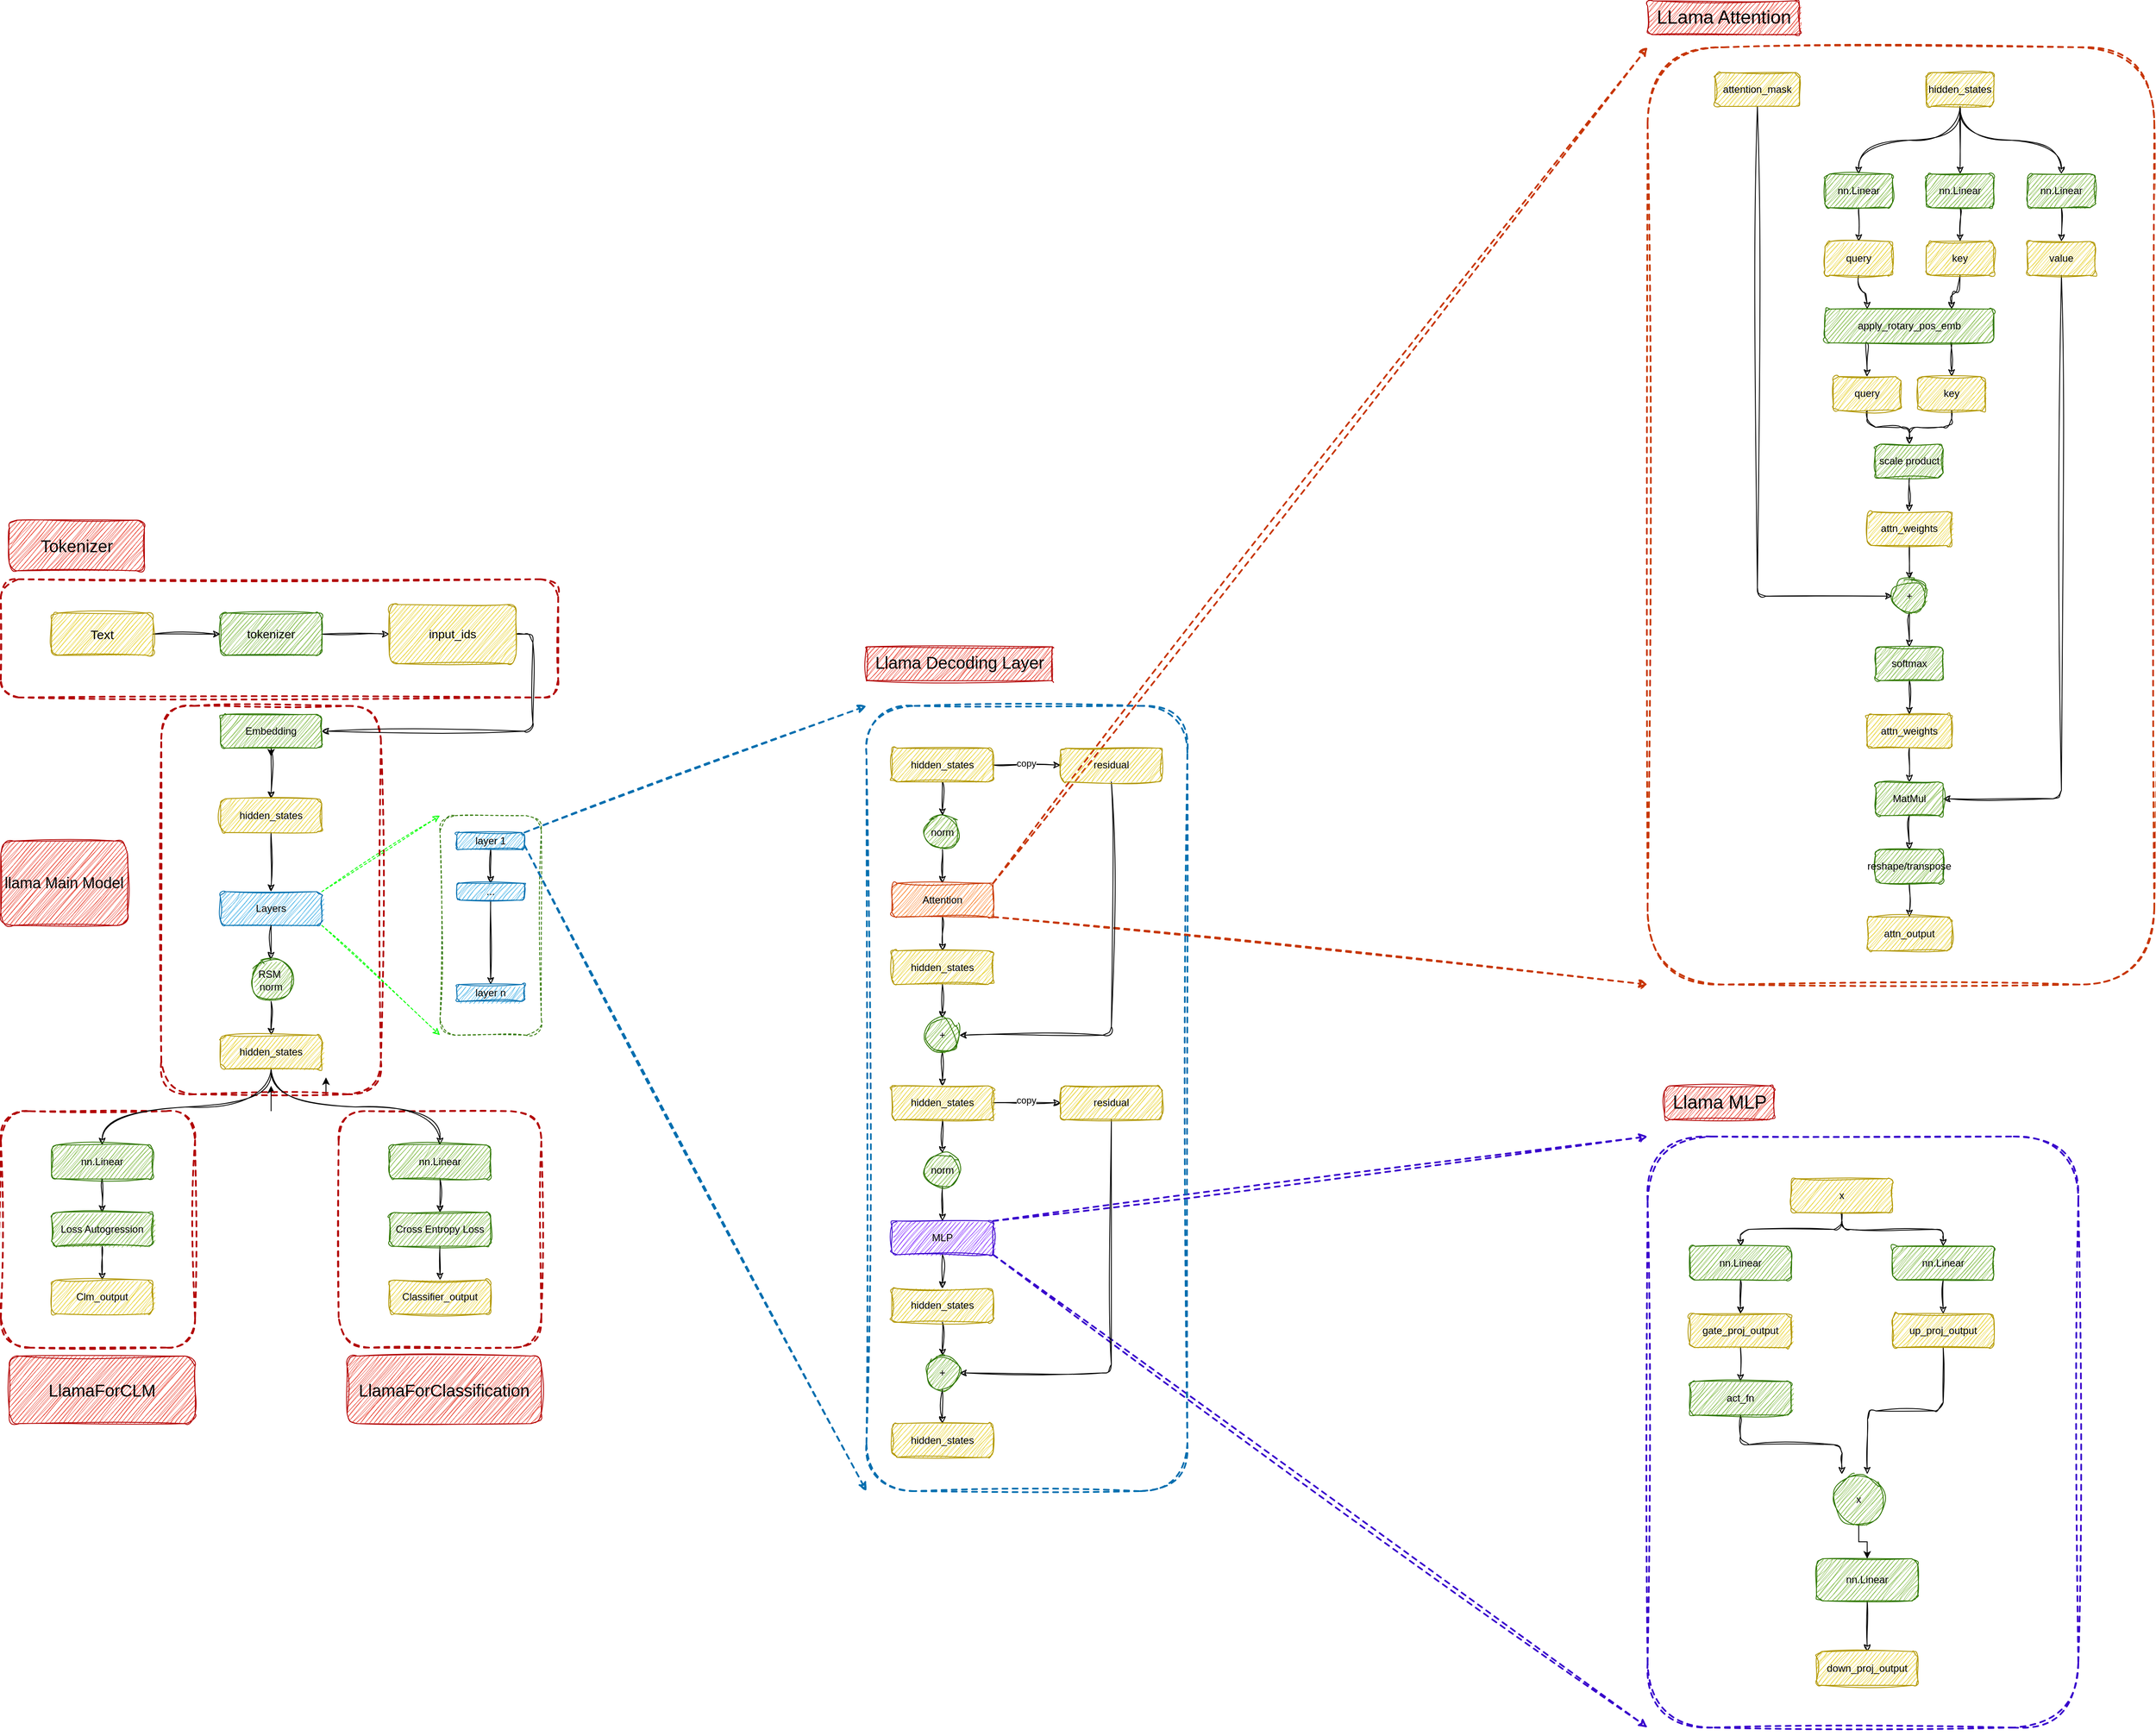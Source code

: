 <mxfile version="24.7.6">
  <diagram name="第 1 页" id="0HllcY8JEj-FbyPdQUUL">
    <mxGraphModel dx="1773" dy="1961" grid="1" gridSize="10" guides="1" tooltips="1" connect="1" arrows="1" fold="1" page="0" pageScale="1" pageWidth="1654" pageHeight="2336" background="none" math="0" shadow="0">
      <root>
        <mxCell id="0" />
        <mxCell id="1" parent="0" />
        <mxCell id="j0x3B-yfw_-0u4evOHka-82" value="" style="rounded=1;whiteSpace=wrap;html=1;fillColor=none;strokeColor=#3700CC;fontColor=#000000;strokeWidth=2;dashed=1;sketch=1;curveFitting=1;jiggle=2;" parent="1" vertex="1">
          <mxGeometry x="2050" y="780" width="510" height="700" as="geometry" />
        </mxCell>
        <mxCell id="j0x3B-yfw_-0u4evOHka-54" value="" style="rounded=1;whiteSpace=wrap;html=1;fillColor=none;strokeColor=#C73500;fontColor=#FFFFFF;strokeWidth=2;dashed=1;sketch=1;curveFitting=1;jiggle=2;" parent="1" vertex="1">
          <mxGeometry x="2050" y="-510" width="600" height="1110" as="geometry" />
        </mxCell>
        <mxCell id="fQ7oRYGEK4mnszn2L0VB-53" value="" style="rounded=1;whiteSpace=wrap;html=1;fillColor=none;fontColor=#000000;strokeColor=#2D7600;dashed=1;sketch=1;curveFitting=1;jiggle=2;" parent="1" vertex="1">
          <mxGeometry x="620" y="400" width="120" height="260" as="geometry" />
        </mxCell>
        <mxCell id="fQ7oRYGEK4mnszn2L0VB-41" value="" style="rounded=1;whiteSpace=wrap;html=1;fillColor=none;strokeWidth=2;dashed=1;glass=1;fontColor=#000000;strokeColor=#B20000;sketch=1;curveFitting=1;jiggle=2;" parent="1" vertex="1">
          <mxGeometry x="100" y="750" width="230" height="280" as="geometry" />
        </mxCell>
        <mxCell id="fQ7oRYGEK4mnszn2L0VB-42" value="" style="rounded=1;whiteSpace=wrap;html=1;fillColor=none;strokeWidth=2;dashed=1;glass=1;fontColor=#000000;strokeColor=#B20000;sketch=1;curveFitting=1;jiggle=2;" parent="1" vertex="1">
          <mxGeometry x="500" y="750" width="240" height="280" as="geometry" />
        </mxCell>
        <mxCell id="fQ7oRYGEK4mnszn2L0VB-18" value="" style="rounded=1;whiteSpace=wrap;html=1;fillColor=none;strokeWidth=2;dashed=1;glass=1;fontColor=#000000;strokeColor=#B20000;sketch=1;curveFitting=1;jiggle=2;" parent="1" vertex="1">
          <mxGeometry x="100" y="120" width="660" height="140" as="geometry" />
        </mxCell>
        <mxCell id="9S3NViKtjIDBjA28h9UV-13" style="edgeStyle=orthogonalEdgeStyle;rounded=0;orthogonalLoop=1;jettySize=auto;html=1;" edge="1" parent="1" source="fQ7oRYGEK4mnszn2L0VB-40">
          <mxGeometry relative="1" as="geometry">
            <mxPoint x="420" y="720" as="targetPoint" />
          </mxGeometry>
        </mxCell>
        <mxCell id="9S3NViKtjIDBjA28h9UV-14" style="edgeStyle=orthogonalEdgeStyle;rounded=0;orthogonalLoop=1;jettySize=auto;html=1;exitX=0.75;exitY=1;exitDx=0;exitDy=0;" edge="1" parent="1" source="fQ7oRYGEK4mnszn2L0VB-40">
          <mxGeometry relative="1" as="geometry">
            <mxPoint x="485" y="710" as="targetPoint" />
          </mxGeometry>
        </mxCell>
        <mxCell id="fQ7oRYGEK4mnszn2L0VB-40" value="" style="rounded=1;whiteSpace=wrap;html=1;fillColor=none;strokeWidth=2;dashed=1;glass=1;fontColor=#000000;strokeColor=#B20000;sketch=1;curveFitting=1;jiggle=2;" parent="1" vertex="1">
          <mxGeometry x="290" y="270" width="260" height="460" as="geometry" />
        </mxCell>
        <mxCell id="fQ7oRYGEK4mnszn2L0VB-6" style="edgeStyle=orthogonalEdgeStyle;rounded=1;orthogonalLoop=1;jettySize=auto;html=1;exitX=1;exitY=0.5;exitDx=0;exitDy=0;entryX=0;entryY=0.5;entryDx=0;entryDy=0;fontColor=#000000;sketch=1;curveFitting=1;jiggle=2;" parent="1" source="fQ7oRYGEK4mnszn2L0VB-1" target="fQ7oRYGEK4mnszn2L0VB-4" edge="1">
          <mxGeometry relative="1" as="geometry" />
        </mxCell>
        <mxCell id="fQ7oRYGEK4mnszn2L0VB-1" value="&lt;font style=&quot;font-size: 14px;&quot;&gt;tokenizer&lt;/font&gt;" style="rounded=1;whiteSpace=wrap;html=1;fillColor=#60a917;fontColor=#000000;strokeColor=#2D7600;sketch=1;curveFitting=1;jiggle=2;fontSize=14;" parent="1" vertex="1">
          <mxGeometry x="360" y="160" width="120" height="50" as="geometry" />
        </mxCell>
        <mxCell id="fQ7oRYGEK4mnszn2L0VB-5" style="edgeStyle=orthogonalEdgeStyle;rounded=1;orthogonalLoop=1;jettySize=auto;html=1;exitX=1;exitY=0.5;exitDx=0;exitDy=0;fontColor=#000000;sketch=1;curveFitting=1;jiggle=2;" parent="1" source="fQ7oRYGEK4mnszn2L0VB-3" target="fQ7oRYGEK4mnszn2L0VB-1" edge="1">
          <mxGeometry relative="1" as="geometry" />
        </mxCell>
        <mxCell id="fQ7oRYGEK4mnszn2L0VB-3" value="&lt;font style=&quot;font-size: 15px;&quot;&gt;Text&lt;/font&gt;" style="rounded=1;whiteSpace=wrap;html=1;fillColor=#e3c800;fontColor=#000000;strokeColor=#B09500;sketch=1;curveFitting=1;jiggle=2;" parent="1" vertex="1">
          <mxGeometry x="160" y="160" width="120" height="50" as="geometry" />
        </mxCell>
        <mxCell id="fQ7oRYGEK4mnszn2L0VB-9" style="edgeStyle=orthogonalEdgeStyle;rounded=1;orthogonalLoop=1;jettySize=auto;html=1;exitX=1;exitY=0.5;exitDx=0;exitDy=0;entryX=1;entryY=0.5;entryDx=0;entryDy=0;fontColor=#000000;sketch=1;curveFitting=1;jiggle=2;" parent="1" source="fQ7oRYGEK4mnszn2L0VB-4" target="fQ7oRYGEK4mnszn2L0VB-8" edge="1">
          <mxGeometry relative="1" as="geometry" />
        </mxCell>
        <mxCell id="fQ7oRYGEK4mnszn2L0VB-4" value="&lt;font style=&quot;font-size: 14px;&quot;&gt;input_ids&lt;/font&gt;" style="rounded=1;whiteSpace=wrap;html=1;fillColor=#e3c800;fontColor=#000000;strokeColor=#B09500;sketch=1;curveFitting=1;jiggle=2;" parent="1" vertex="1">
          <mxGeometry x="560" y="150" width="150" height="70" as="geometry" />
        </mxCell>
        <mxCell id="fQ7oRYGEK4mnszn2L0VB-22" style="edgeStyle=orthogonalEdgeStyle;rounded=1;orthogonalLoop=1;jettySize=auto;html=1;exitX=0.5;exitY=1;exitDx=0;exitDy=0;entryX=0.5;entryY=0;entryDx=0;entryDy=0;fontColor=#000000;sketch=1;curveFitting=1;jiggle=2;" parent="1" source="fQ7oRYGEK4mnszn2L0VB-8" target="fQ7oRYGEK4mnszn2L0VB-10" edge="1">
          <mxGeometry relative="1" as="geometry" />
        </mxCell>
        <mxCell id="9S3NViKtjIDBjA28h9UV-1" style="edgeStyle=orthogonalEdgeStyle;rounded=0;orthogonalLoop=1;jettySize=auto;html=1;exitX=0.5;exitY=1;exitDx=0;exitDy=0;" edge="1" parent="1" source="fQ7oRYGEK4mnszn2L0VB-8">
          <mxGeometry relative="1" as="geometry">
            <mxPoint x="420" y="330" as="targetPoint" />
          </mxGeometry>
        </mxCell>
        <mxCell id="fQ7oRYGEK4mnszn2L0VB-8" value="Embedding" style="rounded=1;whiteSpace=wrap;html=1;fillColor=#60a917;fontColor=#000000;strokeColor=#2D7600;sketch=1;curveFitting=1;jiggle=2;" parent="1" vertex="1">
          <mxGeometry x="360" y="280" width="120" height="40" as="geometry" />
        </mxCell>
        <mxCell id="fQ7oRYGEK4mnszn2L0VB-20" style="edgeStyle=orthogonalEdgeStyle;rounded=1;orthogonalLoop=1;jettySize=auto;html=1;exitX=0.5;exitY=1;exitDx=0;exitDy=0;entryX=0.5;entryY=0;entryDx=0;entryDy=0;fontColor=#000000;sketch=1;curveFitting=1;jiggle=2;" parent="1" source="fQ7oRYGEK4mnszn2L0VB-10" target="fQ7oRYGEK4mnszn2L0VB-12" edge="1">
          <mxGeometry relative="1" as="geometry" />
        </mxCell>
        <mxCell id="fQ7oRYGEK4mnszn2L0VB-10" value="hidden_states" style="rounded=1;whiteSpace=wrap;html=1;fillColor=#e3c800;fontColor=#000000;strokeColor=#B09500;sketch=1;curveFitting=1;jiggle=2;" parent="1" vertex="1">
          <mxGeometry x="360" y="380" width="120" height="40" as="geometry" />
        </mxCell>
        <mxCell id="fQ7oRYGEK4mnszn2L0VB-19" style="edgeStyle=orthogonalEdgeStyle;rounded=1;orthogonalLoop=1;jettySize=auto;html=1;exitX=0.5;exitY=1;exitDx=0;exitDy=0;entryX=0.5;entryY=0;entryDx=0;entryDy=0;fontColor=#000000;sketch=1;curveFitting=1;jiggle=2;" parent="1" source="9S3NViKtjIDBjA28h9UV-11" target="fQ7oRYGEK4mnszn2L0VB-14" edge="1">
          <mxGeometry relative="1" as="geometry" />
        </mxCell>
        <mxCell id="fQ7oRYGEK4mnszn2L0VB-56" style="rounded=1;orthogonalLoop=1;jettySize=auto;html=1;exitX=1;exitY=0;exitDx=0;exitDy=0;entryX=0;entryY=0;entryDx=0;entryDy=0;dashed=1;strokeColor=#00FF00;fontColor=#000000;sketch=1;curveFitting=1;jiggle=2;" parent="1" source="fQ7oRYGEK4mnszn2L0VB-12" target="fQ7oRYGEK4mnszn2L0VB-53" edge="1">
          <mxGeometry relative="1" as="geometry" />
        </mxCell>
        <mxCell id="fQ7oRYGEK4mnszn2L0VB-57" style="rounded=1;orthogonalLoop=1;jettySize=auto;html=1;exitX=1;exitY=1;exitDx=0;exitDy=0;entryX=0;entryY=1;entryDx=0;entryDy=0;dashed=1;strokeColor=#00FF00;fontColor=#000000;sketch=1;curveFitting=1;jiggle=2;" parent="1" source="fQ7oRYGEK4mnszn2L0VB-12" target="fQ7oRYGEK4mnszn2L0VB-53" edge="1">
          <mxGeometry relative="1" as="geometry" />
        </mxCell>
        <mxCell id="fQ7oRYGEK4mnszn2L0VB-12" value="Layers" style="rounded=1;whiteSpace=wrap;html=1;fillColor=#1ba1e2;fontColor=#000000;strokeColor=#006EAF;sketch=1;curveFitting=1;jiggle=2;" parent="1" vertex="1">
          <mxGeometry x="360" y="490" width="120" height="40" as="geometry" />
        </mxCell>
        <mxCell id="fQ7oRYGEK4mnszn2L0VB-29" style="edgeStyle=orthogonalEdgeStyle;rounded=1;orthogonalLoop=1;jettySize=auto;html=1;exitX=0.5;exitY=1;exitDx=0;exitDy=0;entryX=0.5;entryY=0;entryDx=0;entryDy=0;curved=1;fontColor=#000000;sketch=1;curveFitting=1;jiggle=2;" parent="1" source="fQ7oRYGEK4mnszn2L0VB-14" target="fQ7oRYGEK4mnszn2L0VB-28" edge="1">
          <mxGeometry relative="1" as="geometry" />
        </mxCell>
        <mxCell id="fQ7oRYGEK4mnszn2L0VB-39" style="edgeStyle=orthogonalEdgeStyle;rounded=1;orthogonalLoop=1;jettySize=auto;html=1;exitX=0.5;exitY=1;exitDx=0;exitDy=0;entryX=0.5;entryY=0;entryDx=0;entryDy=0;curved=1;fontColor=#000000;sketch=1;curveFitting=1;jiggle=2;" parent="1" source="fQ7oRYGEK4mnszn2L0VB-14" target="fQ7oRYGEK4mnszn2L0VB-34" edge="1">
          <mxGeometry relative="1" as="geometry" />
        </mxCell>
        <mxCell id="fQ7oRYGEK4mnszn2L0VB-14" value="hidden_states" style="rounded=1;whiteSpace=wrap;html=1;fillColor=#e3c800;fontColor=#000000;strokeColor=#B09500;sketch=1;curveFitting=1;jiggle=2;" parent="1" vertex="1">
          <mxGeometry x="360" y="660" width="120" height="40" as="geometry" />
        </mxCell>
        <mxCell id="fQ7oRYGEK4mnszn2L0VB-24" value="&lt;font style=&quot;font-size: 20px;&quot;&gt;Tokenizer&lt;/font&gt;" style="text;html=1;strokeColor=#B20000;fillColor=#e51400;align=center;verticalAlign=middle;whiteSpace=wrap;rounded=1;fontColor=#000000;sketch=1;curveFitting=1;jiggle=2;" parent="1" vertex="1">
          <mxGeometry x="110" y="50" width="160" height="60" as="geometry" />
        </mxCell>
        <mxCell id="fQ7oRYGEK4mnszn2L0VB-25" value="&lt;font style=&quot;font-size: 18px;&quot;&gt;llama Main Model&lt;/font&gt;" style="text;html=1;strokeColor=#B20000;fillColor=#e51400;align=center;verticalAlign=middle;whiteSpace=wrap;rounded=1;fontColor=#000000;sketch=1;curveFitting=1;jiggle=2;" parent="1" vertex="1">
          <mxGeometry x="100" y="430" width="150" height="100" as="geometry" />
        </mxCell>
        <mxCell id="fQ7oRYGEK4mnszn2L0VB-32" style="edgeStyle=orthogonalEdgeStyle;rounded=1;orthogonalLoop=1;jettySize=auto;html=1;exitX=0.5;exitY=1;exitDx=0;exitDy=0;entryX=0.5;entryY=0;entryDx=0;entryDy=0;fontColor=#000000;sketch=1;curveFitting=1;jiggle=2;" parent="1" source="fQ7oRYGEK4mnszn2L0VB-28" target="fQ7oRYGEK4mnszn2L0VB-30" edge="1">
          <mxGeometry relative="1" as="geometry" />
        </mxCell>
        <mxCell id="fQ7oRYGEK4mnszn2L0VB-28" value="nn.Linear" style="rounded=1;whiteSpace=wrap;html=1;fillColor=#60a917;fontColor=#000000;strokeColor=#2D7600;sketch=1;curveFitting=1;jiggle=2;" parent="1" vertex="1">
          <mxGeometry x="160" y="790" width="120" height="40" as="geometry" />
        </mxCell>
        <mxCell id="fQ7oRYGEK4mnszn2L0VB-33" style="edgeStyle=orthogonalEdgeStyle;rounded=1;orthogonalLoop=1;jettySize=auto;html=1;entryX=0.5;entryY=0;entryDx=0;entryDy=0;fontColor=#000000;sketch=1;curveFitting=1;jiggle=2;" parent="1" source="fQ7oRYGEK4mnszn2L0VB-30" target="fQ7oRYGEK4mnszn2L0VB-31" edge="1">
          <mxGeometry relative="1" as="geometry" />
        </mxCell>
        <mxCell id="fQ7oRYGEK4mnszn2L0VB-30" value="Loss Autogression" style="rounded=1;whiteSpace=wrap;html=1;fillColor=#60a917;fontColor=#000000;strokeColor=#2D7600;sketch=1;curveFitting=1;jiggle=2;" parent="1" vertex="1">
          <mxGeometry x="160" y="870" width="120" height="40" as="geometry" />
        </mxCell>
        <mxCell id="fQ7oRYGEK4mnszn2L0VB-31" value="Clm_output" style="rounded=1;whiteSpace=wrap;html=1;fillColor=#e3c800;fontColor=#000000;strokeColor=#B09500;sketch=1;curveFitting=1;jiggle=2;" parent="1" vertex="1">
          <mxGeometry x="160" y="950" width="120" height="40" as="geometry" />
        </mxCell>
        <mxCell id="fQ7oRYGEK4mnszn2L0VB-37" style="edgeStyle=orthogonalEdgeStyle;rounded=1;orthogonalLoop=1;jettySize=auto;html=1;exitX=0.5;exitY=1;exitDx=0;exitDy=0;entryX=0.5;entryY=0;entryDx=0;entryDy=0;fontColor=#000000;sketch=1;curveFitting=1;jiggle=2;" parent="1" source="fQ7oRYGEK4mnszn2L0VB-34" target="fQ7oRYGEK4mnszn2L0VB-35" edge="1">
          <mxGeometry relative="1" as="geometry" />
        </mxCell>
        <mxCell id="fQ7oRYGEK4mnszn2L0VB-34" value="nn.Linear" style="rounded=1;whiteSpace=wrap;html=1;fillColor=#60a917;fontColor=#000000;strokeColor=#2D7600;sketch=1;curveFitting=1;jiggle=2;" parent="1" vertex="1">
          <mxGeometry x="560" y="790" width="120" height="40" as="geometry" />
        </mxCell>
        <mxCell id="fQ7oRYGEK4mnszn2L0VB-38" style="edgeStyle=orthogonalEdgeStyle;rounded=1;orthogonalLoop=1;jettySize=auto;html=1;exitX=0.5;exitY=1;exitDx=0;exitDy=0;entryX=0.5;entryY=0;entryDx=0;entryDy=0;fontColor=#000000;sketch=1;curveFitting=1;jiggle=2;" parent="1" source="fQ7oRYGEK4mnszn2L0VB-35" target="fQ7oRYGEK4mnszn2L0VB-36" edge="1">
          <mxGeometry relative="1" as="geometry" />
        </mxCell>
        <mxCell id="fQ7oRYGEK4mnszn2L0VB-35" value="Cross Entropy Loss" style="rounded=1;whiteSpace=wrap;html=1;fillColor=#60a917;fontColor=#000000;strokeColor=#2D7600;sketch=1;curveFitting=1;jiggle=2;" parent="1" vertex="1">
          <mxGeometry x="560" y="870" width="120" height="40" as="geometry" />
        </mxCell>
        <mxCell id="fQ7oRYGEK4mnszn2L0VB-36" value="Classifier_output" style="rounded=1;whiteSpace=wrap;html=1;fillColor=#e3c800;fontColor=#000000;strokeColor=#B09500;sketch=1;curveFitting=1;jiggle=2;" parent="1" vertex="1">
          <mxGeometry x="560" y="950" width="120" height="40" as="geometry" />
        </mxCell>
        <mxCell id="fQ7oRYGEK4mnszn2L0VB-45" value="&lt;font style=&quot;font-size: 20px;&quot;&gt;LlamaForCLM&lt;/font&gt;" style="text;html=1;strokeColor=#B20000;fillColor=#e51400;align=center;verticalAlign=middle;whiteSpace=wrap;rounded=1;fontColor=#000000;sketch=1;curveFitting=1;jiggle=2;" parent="1" vertex="1">
          <mxGeometry x="110" y="1040" width="220" height="80" as="geometry" />
        </mxCell>
        <mxCell id="fQ7oRYGEK4mnszn2L0VB-46" value="&lt;font style=&quot;font-size: 20px;&quot;&gt;LlamaForClassification&lt;/font&gt;" style="text;html=1;strokeColor=#B20000;fillColor=#e51400;align=center;verticalAlign=middle;whiteSpace=wrap;rounded=1;fontColor=#000000;sketch=1;curveFitting=1;jiggle=2;" parent="1" vertex="1">
          <mxGeometry x="510" y="1040" width="230" height="80" as="geometry" />
        </mxCell>
        <mxCell id="fQ7oRYGEK4mnszn2L0VB-51" style="edgeStyle=orthogonalEdgeStyle;rounded=1;orthogonalLoop=1;jettySize=auto;html=1;exitX=0.5;exitY=1;exitDx=0;exitDy=0;entryX=0.5;entryY=0;entryDx=0;entryDy=0;fontColor=#000000;sketch=1;curveFitting=1;jiggle=2;" parent="1" source="fQ7oRYGEK4mnszn2L0VB-47" target="fQ7oRYGEK4mnszn2L0VB-48" edge="1">
          <mxGeometry relative="1" as="geometry" />
        </mxCell>
        <mxCell id="j0x3B-yfw_-0u4evOHka-2" style="rounded=1;orthogonalLoop=1;jettySize=auto;html=1;exitX=1;exitY=0;exitDx=0;exitDy=0;entryX=0;entryY=0;entryDx=0;entryDy=0;fillColor=#1ba1e2;strokeColor=#006EAF;dashed=1;strokeWidth=2;fontColor=#FFFFFF;sketch=1;curveFitting=1;jiggle=2;" parent="1" source="fQ7oRYGEK4mnszn2L0VB-47" target="j0x3B-yfw_-0u4evOHka-1" edge="1">
          <mxGeometry relative="1" as="geometry" />
        </mxCell>
        <mxCell id="j0x3B-yfw_-0u4evOHka-3" style="rounded=1;orthogonalLoop=1;jettySize=auto;html=1;exitX=1;exitY=0.75;exitDx=0;exitDy=0;entryX=0;entryY=1;entryDx=0;entryDy=0;dashed=1;strokeWidth=2;fillColor=#1ba1e2;strokeColor=#006EAF;fontColor=#FFFFFF;sketch=1;curveFitting=1;jiggle=2;" parent="1" source="fQ7oRYGEK4mnszn2L0VB-47" target="j0x3B-yfw_-0u4evOHka-1" edge="1">
          <mxGeometry relative="1" as="geometry" />
        </mxCell>
        <mxCell id="fQ7oRYGEK4mnszn2L0VB-47" value="layer 1" style="rounded=1;whiteSpace=wrap;html=1;fillColor=#1ba1e2;fontColor=#000000;strokeColor=#006EAF;sketch=1;curveFitting=1;jiggle=2;" parent="1" vertex="1">
          <mxGeometry x="640" y="420" width="80" height="20" as="geometry" />
        </mxCell>
        <mxCell id="fQ7oRYGEK4mnszn2L0VB-52" style="edgeStyle=orthogonalEdgeStyle;rounded=1;orthogonalLoop=1;jettySize=auto;html=1;exitX=0.5;exitY=1;exitDx=0;exitDy=0;fontColor=#000000;sketch=1;curveFitting=1;jiggle=2;" parent="1" source="fQ7oRYGEK4mnszn2L0VB-48" target="fQ7oRYGEK4mnszn2L0VB-49" edge="1">
          <mxGeometry relative="1" as="geometry" />
        </mxCell>
        <mxCell id="fQ7oRYGEK4mnszn2L0VB-48" value="..." style="rounded=1;whiteSpace=wrap;html=1;fillColor=#1ba1e2;fontColor=#000000;strokeColor=#006EAF;sketch=1;curveFitting=1;jiggle=2;" parent="1" vertex="1">
          <mxGeometry x="640" y="480" width="80" height="20" as="geometry" />
        </mxCell>
        <mxCell id="fQ7oRYGEK4mnszn2L0VB-49" value="layer n" style="rounded=1;whiteSpace=wrap;html=1;fillColor=#1ba1e2;fontColor=#000000;strokeColor=#006EAF;sketch=1;curveFitting=1;jiggle=2;" parent="1" vertex="1">
          <mxGeometry x="640" y="600" width="80" height="20" as="geometry" />
        </mxCell>
        <mxCell id="j0x3B-yfw_-0u4evOHka-56" style="rounded=1;orthogonalLoop=1;jettySize=auto;html=1;exitX=1;exitY=0;exitDx=0;exitDy=0;entryX=0;entryY=0;entryDx=0;entryDy=0;dashed=1;strokeWidth=2;fillColor=#fa6800;strokeColor=#C73500;sketch=1;curveFitting=1;jiggle=2;" parent="1" source="fQ7oRYGEK4mnszn2L0VB-61" target="j0x3B-yfw_-0u4evOHka-54" edge="1">
          <mxGeometry relative="1" as="geometry" />
        </mxCell>
        <mxCell id="j0x3B-yfw_-0u4evOHka-57" style="rounded=1;orthogonalLoop=1;jettySize=auto;html=1;exitX=1;exitY=1;exitDx=0;exitDy=0;entryX=0;entryY=1;entryDx=0;entryDy=0;fillColor=#fa6800;strokeColor=#C73500;dashed=1;strokeWidth=2;fontColor=#FFFFFF;sketch=1;curveFitting=1;jiggle=2;" parent="1" source="fQ7oRYGEK4mnszn2L0VB-61" target="j0x3B-yfw_-0u4evOHka-54" edge="1">
          <mxGeometry relative="1" as="geometry" />
        </mxCell>
        <mxCell id="j0x3B-yfw_-0u4evOHka-83" style="rounded=1;orthogonalLoop=1;jettySize=auto;html=1;exitX=1;exitY=0;exitDx=0;exitDy=0;entryX=0;entryY=0;entryDx=0;entryDy=0;fillColor=#6a00ff;strokeColor=#3700CC;dashed=1;strokeWidth=2;fontColor=#FFFFFF;sketch=1;curveFitting=1;jiggle=2;" parent="1" source="fQ7oRYGEK4mnszn2L0VB-96" target="j0x3B-yfw_-0u4evOHka-82" edge="1">
          <mxGeometry relative="1" as="geometry" />
        </mxCell>
        <mxCell id="j0x3B-yfw_-0u4evOHka-84" style="rounded=1;orthogonalLoop=1;jettySize=auto;html=1;exitX=1;exitY=1;exitDx=0;exitDy=0;entryX=0;entryY=1;entryDx=0;entryDy=0;fillColor=#6a00ff;strokeColor=#3700CC;strokeWidth=2;dashed=1;fontColor=#FFFFFF;sketch=1;curveFitting=1;jiggle=2;" parent="1" source="fQ7oRYGEK4mnszn2L0VB-96" target="j0x3B-yfw_-0u4evOHka-82" edge="1">
          <mxGeometry relative="1" as="geometry" />
        </mxCell>
        <mxCell id="j0x3B-yfw_-0u4evOHka-9" style="edgeStyle=orthogonalEdgeStyle;rounded=1;orthogonalLoop=1;jettySize=auto;html=1;exitX=0.5;exitY=1;exitDx=0;exitDy=0;entryX=0.5;entryY=0;entryDx=0;entryDy=0;curved=1;fontColor=#000000;sketch=1;curveFitting=1;jiggle=2;" parent="1" source="j0x3B-yfw_-0u4evOHka-4" target="j0x3B-yfw_-0u4evOHka-6" edge="1">
          <mxGeometry relative="1" as="geometry" />
        </mxCell>
        <mxCell id="j0x3B-yfw_-0u4evOHka-10" style="edgeStyle=orthogonalEdgeStyle;rounded=1;orthogonalLoop=1;jettySize=auto;html=1;exitX=0.5;exitY=1;exitDx=0;exitDy=0;entryX=0.5;entryY=0;entryDx=0;entryDy=0;fontColor=#000000;sketch=1;curveFitting=1;jiggle=2;" parent="1" source="j0x3B-yfw_-0u4evOHka-4" target="j0x3B-yfw_-0u4evOHka-7" edge="1">
          <mxGeometry relative="1" as="geometry" />
        </mxCell>
        <mxCell id="j0x3B-yfw_-0u4evOHka-11" style="edgeStyle=orthogonalEdgeStyle;rounded=1;orthogonalLoop=1;jettySize=auto;html=1;exitX=0.5;exitY=1;exitDx=0;exitDy=0;entryX=0.5;entryY=0;entryDx=0;entryDy=0;curved=1;fontColor=#000000;sketch=1;curveFitting=1;jiggle=2;" parent="1" source="j0x3B-yfw_-0u4evOHka-4" target="j0x3B-yfw_-0u4evOHka-8" edge="1">
          <mxGeometry relative="1" as="geometry" />
        </mxCell>
        <mxCell id="j0x3B-yfw_-0u4evOHka-4" value="hidden_states" style="rounded=1;whiteSpace=wrap;html=1;fillColor=#e3c800;fontColor=#000000;strokeColor=#B09500;sketch=1;curveFitting=1;jiggle=2;" parent="1" vertex="1">
          <mxGeometry x="2380" y="-480" width="80" height="40" as="geometry" />
        </mxCell>
        <mxCell id="j0x3B-yfw_-0u4evOHka-15" style="edgeStyle=orthogonalEdgeStyle;rounded=1;orthogonalLoop=1;jettySize=auto;html=1;exitX=0.5;exitY=1;exitDx=0;exitDy=0;entryX=0.5;entryY=0;entryDx=0;entryDy=0;fontColor=#000000;sketch=1;curveFitting=1;jiggle=2;" parent="1" source="j0x3B-yfw_-0u4evOHka-6" target="j0x3B-yfw_-0u4evOHka-12" edge="1">
          <mxGeometry relative="1" as="geometry" />
        </mxCell>
        <mxCell id="j0x3B-yfw_-0u4evOHka-6" value="nn.Linear" style="rounded=1;whiteSpace=wrap;html=1;fillColor=#60a917;fontColor=#000000;strokeColor=#2D7600;sketch=1;curveFitting=1;jiggle=2;" parent="1" vertex="1">
          <mxGeometry x="2260" y="-360" width="80" height="40" as="geometry" />
        </mxCell>
        <mxCell id="j0x3B-yfw_-0u4evOHka-16" style="edgeStyle=orthogonalEdgeStyle;rounded=1;orthogonalLoop=1;jettySize=auto;html=1;exitX=0.5;exitY=1;exitDx=0;exitDy=0;fontColor=#000000;sketch=1;curveFitting=1;jiggle=2;" parent="1" source="j0x3B-yfw_-0u4evOHka-7" target="j0x3B-yfw_-0u4evOHka-13" edge="1">
          <mxGeometry relative="1" as="geometry" />
        </mxCell>
        <mxCell id="j0x3B-yfw_-0u4evOHka-7" value="nn.Linear" style="rounded=1;whiteSpace=wrap;html=1;fillColor=#60a917;fontColor=#000000;strokeColor=#2D7600;sketch=1;curveFitting=1;jiggle=2;" parent="1" vertex="1">
          <mxGeometry x="2380" y="-360" width="80" height="40" as="geometry" />
        </mxCell>
        <mxCell id="j0x3B-yfw_-0u4evOHka-17" style="edgeStyle=orthogonalEdgeStyle;rounded=1;orthogonalLoop=1;jettySize=auto;html=1;exitX=0.5;exitY=1;exitDx=0;exitDy=0;fontColor=#000000;sketch=1;curveFitting=1;jiggle=2;" parent="1" source="j0x3B-yfw_-0u4evOHka-8" target="j0x3B-yfw_-0u4evOHka-14" edge="1">
          <mxGeometry relative="1" as="geometry" />
        </mxCell>
        <mxCell id="j0x3B-yfw_-0u4evOHka-8" value="nn.Linear" style="rounded=1;whiteSpace=wrap;html=1;fillColor=#60a917;fontColor=#000000;strokeColor=#2D7600;sketch=1;curveFitting=1;jiggle=2;" parent="1" vertex="1">
          <mxGeometry x="2500" y="-360" width="80" height="40" as="geometry" />
        </mxCell>
        <mxCell id="j0x3B-yfw_-0u4evOHka-22" style="edgeStyle=orthogonalEdgeStyle;rounded=1;orthogonalLoop=1;jettySize=auto;html=1;exitX=0.5;exitY=1;exitDx=0;exitDy=0;entryX=0.25;entryY=0;entryDx=0;entryDy=0;curved=1;fontColor=#000000;sketch=1;curveFitting=1;jiggle=2;" parent="1" source="j0x3B-yfw_-0u4evOHka-12" target="j0x3B-yfw_-0u4evOHka-18" edge="1">
          <mxGeometry relative="1" as="geometry" />
        </mxCell>
        <mxCell id="j0x3B-yfw_-0u4evOHka-12" value="query" style="rounded=1;whiteSpace=wrap;html=1;fillColor=#e3c800;fontColor=#000000;strokeColor=#B09500;sketch=1;curveFitting=1;jiggle=2;" parent="1" vertex="1">
          <mxGeometry x="2260" y="-280" width="80" height="40" as="geometry" />
        </mxCell>
        <mxCell id="j0x3B-yfw_-0u4evOHka-21" style="edgeStyle=orthogonalEdgeStyle;rounded=1;orthogonalLoop=1;jettySize=auto;html=1;exitX=0.5;exitY=1;exitDx=0;exitDy=0;entryX=0.75;entryY=0;entryDx=0;entryDy=0;curved=1;fontColor=#000000;sketch=1;curveFitting=1;jiggle=2;" parent="1" source="j0x3B-yfw_-0u4evOHka-13" target="j0x3B-yfw_-0u4evOHka-18" edge="1">
          <mxGeometry relative="1" as="geometry" />
        </mxCell>
        <mxCell id="j0x3B-yfw_-0u4evOHka-13" value="key" style="rounded=1;whiteSpace=wrap;html=1;fillColor=#e3c800;fontColor=#000000;strokeColor=#B09500;sketch=1;curveFitting=1;jiggle=2;" parent="1" vertex="1">
          <mxGeometry x="2380" y="-280" width="80" height="40" as="geometry" />
        </mxCell>
        <mxCell id="j0x3B-yfw_-0u4evOHka-48" style="edgeStyle=orthogonalEdgeStyle;rounded=1;orthogonalLoop=1;jettySize=auto;html=1;exitX=0.5;exitY=1;exitDx=0;exitDy=0;entryX=1;entryY=0.5;entryDx=0;entryDy=0;fontColor=#000000;sketch=1;curveFitting=1;jiggle=2;" parent="1" source="j0x3B-yfw_-0u4evOHka-14" target="j0x3B-yfw_-0u4evOHka-46" edge="1">
          <mxGeometry relative="1" as="geometry" />
        </mxCell>
        <mxCell id="j0x3B-yfw_-0u4evOHka-14" value="value" style="rounded=1;whiteSpace=wrap;html=1;fillColor=#e3c800;fontColor=#000000;strokeColor=#B09500;sketch=1;curveFitting=1;jiggle=2;" parent="1" vertex="1">
          <mxGeometry x="2500" y="-280" width="80" height="40" as="geometry" />
        </mxCell>
        <mxCell id="j0x3B-yfw_-0u4evOHka-23" style="edgeStyle=orthogonalEdgeStyle;rounded=1;orthogonalLoop=1;jettySize=auto;html=1;exitX=0.25;exitY=1;exitDx=0;exitDy=0;entryX=0.5;entryY=0;entryDx=0;entryDy=0;curved=1;fontColor=#000000;sketch=1;curveFitting=1;jiggle=2;" parent="1" source="j0x3B-yfw_-0u4evOHka-18" target="j0x3B-yfw_-0u4evOHka-19" edge="1">
          <mxGeometry relative="1" as="geometry" />
        </mxCell>
        <mxCell id="j0x3B-yfw_-0u4evOHka-24" style="edgeStyle=orthogonalEdgeStyle;rounded=1;orthogonalLoop=1;jettySize=auto;html=1;exitX=0.75;exitY=1;exitDx=0;exitDy=0;entryX=0.5;entryY=0;entryDx=0;entryDy=0;curved=1;fontColor=#000000;sketch=1;curveFitting=1;jiggle=2;" parent="1" source="j0x3B-yfw_-0u4evOHka-18" target="j0x3B-yfw_-0u4evOHka-20" edge="1">
          <mxGeometry relative="1" as="geometry" />
        </mxCell>
        <mxCell id="j0x3B-yfw_-0u4evOHka-18" value="apply_rotary_pos_emb" style="rounded=1;whiteSpace=wrap;html=1;fillColor=#60a917;fontColor=#000000;strokeColor=#2D7600;sketch=1;curveFitting=1;jiggle=2;" parent="1" vertex="1">
          <mxGeometry x="2260" y="-200" width="200" height="40" as="geometry" />
        </mxCell>
        <mxCell id="j0x3B-yfw_-0u4evOHka-26" style="edgeStyle=orthogonalEdgeStyle;rounded=1;orthogonalLoop=1;jettySize=auto;html=1;exitX=0.5;exitY=1;exitDx=0;exitDy=0;entryX=0.5;entryY=0;entryDx=0;entryDy=0;fontColor=#000000;sketch=1;curveFitting=1;jiggle=2;" parent="1" source="j0x3B-yfw_-0u4evOHka-19" target="j0x3B-yfw_-0u4evOHka-25" edge="1">
          <mxGeometry relative="1" as="geometry" />
        </mxCell>
        <mxCell id="j0x3B-yfw_-0u4evOHka-19" value="query" style="rounded=1;whiteSpace=wrap;html=1;fillColor=#e3c800;fontColor=#000000;strokeColor=#B09500;sketch=1;curveFitting=1;jiggle=2;" parent="1" vertex="1">
          <mxGeometry x="2270" y="-120" width="80" height="40" as="geometry" />
        </mxCell>
        <mxCell id="j0x3B-yfw_-0u4evOHka-27" style="edgeStyle=orthogonalEdgeStyle;rounded=1;orthogonalLoop=1;jettySize=auto;html=1;exitX=0.5;exitY=1;exitDx=0;exitDy=0;entryX=0.5;entryY=0;entryDx=0;entryDy=0;fontColor=#000000;sketch=1;curveFitting=1;jiggle=2;" parent="1" source="j0x3B-yfw_-0u4evOHka-20" target="j0x3B-yfw_-0u4evOHka-25" edge="1">
          <mxGeometry relative="1" as="geometry" />
        </mxCell>
        <mxCell id="j0x3B-yfw_-0u4evOHka-20" value="key" style="rounded=1;whiteSpace=wrap;html=1;fillColor=#e3c800;fontColor=#000000;strokeColor=#B09500;sketch=1;curveFitting=1;jiggle=2;" parent="1" vertex="1">
          <mxGeometry x="2370" y="-120" width="80" height="40" as="geometry" />
        </mxCell>
        <mxCell id="j0x3B-yfw_-0u4evOHka-33" style="edgeStyle=orthogonalEdgeStyle;rounded=1;orthogonalLoop=1;jettySize=auto;html=1;exitX=0.5;exitY=1;exitDx=0;exitDy=0;entryX=0.5;entryY=0;entryDx=0;entryDy=0;fontColor=#000000;sketch=1;curveFitting=1;jiggle=2;" parent="1" source="j0x3B-yfw_-0u4evOHka-25" target="j0x3B-yfw_-0u4evOHka-30" edge="1">
          <mxGeometry relative="1" as="geometry" />
        </mxCell>
        <mxCell id="j0x3B-yfw_-0u4evOHka-25" value="scale product" style="rounded=1;whiteSpace=wrap;html=1;fillColor=#60a917;fontColor=#000000;strokeColor=#2D7600;sketch=1;curveFitting=1;jiggle=2;" parent="1" vertex="1">
          <mxGeometry x="2320" y="-40" width="80" height="40" as="geometry" />
        </mxCell>
        <mxCell id="j0x3B-yfw_-0u4evOHka-49" style="edgeStyle=orthogonalEdgeStyle;rounded=1;orthogonalLoop=1;jettySize=auto;html=1;exitX=0.5;exitY=1;exitDx=0;exitDy=0;entryX=0;entryY=0.5;entryDx=0;entryDy=0;fontColor=#000000;sketch=1;curveFitting=1;jiggle=2;" parent="1" source="j0x3B-yfw_-0u4evOHka-28" target="j0x3B-yfw_-0u4evOHka-41" edge="1">
          <mxGeometry relative="1" as="geometry" />
        </mxCell>
        <mxCell id="j0x3B-yfw_-0u4evOHka-28" value="attention_mask" style="rounded=1;whiteSpace=wrap;html=1;fillColor=#e3c800;fontColor=#000000;strokeColor=#B09500;sketch=1;curveFitting=1;jiggle=2;" parent="1" vertex="1">
          <mxGeometry x="2130" y="-480" width="100" height="40" as="geometry" />
        </mxCell>
        <mxCell id="j0x3B-yfw_-0u4evOHka-42" style="edgeStyle=orthogonalEdgeStyle;rounded=1;orthogonalLoop=1;jettySize=auto;html=1;exitX=0.5;exitY=1;exitDx=0;exitDy=0;fontColor=#000000;sketch=1;curveFitting=1;jiggle=2;" parent="1" source="j0x3B-yfw_-0u4evOHka-30" target="j0x3B-yfw_-0u4evOHka-41" edge="1">
          <mxGeometry relative="1" as="geometry" />
        </mxCell>
        <mxCell id="j0x3B-yfw_-0u4evOHka-30" value="attn_weights" style="rounded=1;whiteSpace=wrap;html=1;fillColor=#e3c800;fontColor=#000000;strokeColor=#B09500;sketch=1;curveFitting=1;jiggle=2;" parent="1" vertex="1">
          <mxGeometry x="2310" y="40" width="100" height="40" as="geometry" />
        </mxCell>
        <mxCell id="j0x3B-yfw_-0u4evOHka-47" style="edgeStyle=orthogonalEdgeStyle;rounded=1;orthogonalLoop=1;jettySize=auto;html=1;exitX=0.5;exitY=1;exitDx=0;exitDy=0;entryX=0.5;entryY=0;entryDx=0;entryDy=0;fontColor=#000000;sketch=1;curveFitting=1;jiggle=2;" parent="1" source="j0x3B-yfw_-0u4evOHka-37" target="j0x3B-yfw_-0u4evOHka-46" edge="1">
          <mxGeometry relative="1" as="geometry" />
        </mxCell>
        <mxCell id="j0x3B-yfw_-0u4evOHka-37" value="attn_weights" style="rounded=1;whiteSpace=wrap;html=1;fillColor=#e3c800;fontColor=#000000;strokeColor=#B09500;sketch=1;curveFitting=1;jiggle=2;" parent="1" vertex="1">
          <mxGeometry x="2310" y="280" width="100" height="40" as="geometry" />
        </mxCell>
        <mxCell id="j0x3B-yfw_-0u4evOHka-45" style="edgeStyle=orthogonalEdgeStyle;rounded=1;orthogonalLoop=1;jettySize=auto;html=1;exitX=0.5;exitY=1;exitDx=0;exitDy=0;fontColor=#000000;sketch=1;curveFitting=1;jiggle=2;" parent="1" source="j0x3B-yfw_-0u4evOHka-38" target="j0x3B-yfw_-0u4evOHka-37" edge="1">
          <mxGeometry relative="1" as="geometry" />
        </mxCell>
        <mxCell id="j0x3B-yfw_-0u4evOHka-38" value="softmax" style="rounded=1;whiteSpace=wrap;html=1;fillColor=#60a917;fontColor=#000000;strokeColor=#2D7600;sketch=1;curveFitting=1;jiggle=2;" parent="1" vertex="1">
          <mxGeometry x="2320" y="200" width="80" height="40" as="geometry" />
        </mxCell>
        <mxCell id="j0x3B-yfw_-0u4evOHka-44" style="edgeStyle=orthogonalEdgeStyle;rounded=1;orthogonalLoop=1;jettySize=auto;html=1;exitX=0.5;exitY=1;exitDx=0;exitDy=0;fontColor=#000000;sketch=1;curveFitting=1;jiggle=2;" parent="1" source="j0x3B-yfw_-0u4evOHka-41" target="j0x3B-yfw_-0u4evOHka-38" edge="1">
          <mxGeometry relative="1" as="geometry" />
        </mxCell>
        <mxCell id="j0x3B-yfw_-0u4evOHka-41" value="+" style="ellipse;whiteSpace=wrap;html=1;aspect=fixed;fillColor=#60a917;fontColor=#000000;strokeColor=#2D7600;rounded=1;sketch=1;curveFitting=1;jiggle=2;" parent="1" vertex="1">
          <mxGeometry x="2340" y="120" width="40" height="40" as="geometry" />
        </mxCell>
        <mxCell id="j0x3B-yfw_-0u4evOHka-51" style="edgeStyle=orthogonalEdgeStyle;rounded=1;orthogonalLoop=1;jettySize=auto;html=1;exitX=0.5;exitY=1;exitDx=0;exitDy=0;fontColor=#000000;sketch=1;curveFitting=1;jiggle=2;" parent="1" source="j0x3B-yfw_-0u4evOHka-46" target="j0x3B-yfw_-0u4evOHka-50" edge="1">
          <mxGeometry relative="1" as="geometry" />
        </mxCell>
        <mxCell id="j0x3B-yfw_-0u4evOHka-46" value="MatMul" style="rounded=1;whiteSpace=wrap;html=1;fillColor=#60a917;fontColor=#000000;strokeColor=#2D7600;sketch=1;curveFitting=1;jiggle=2;" parent="1" vertex="1">
          <mxGeometry x="2320" y="360" width="80" height="40" as="geometry" />
        </mxCell>
        <mxCell id="j0x3B-yfw_-0u4evOHka-53" style="edgeStyle=orthogonalEdgeStyle;rounded=1;orthogonalLoop=1;jettySize=auto;html=1;exitX=0.5;exitY=1;exitDx=0;exitDy=0;entryX=0.5;entryY=0;entryDx=0;entryDy=0;fontColor=#000000;sketch=1;curveFitting=1;jiggle=2;" parent="1" source="j0x3B-yfw_-0u4evOHka-50" target="j0x3B-yfw_-0u4evOHka-52" edge="1">
          <mxGeometry relative="1" as="geometry" />
        </mxCell>
        <mxCell id="j0x3B-yfw_-0u4evOHka-50" value="reshape/transpose" style="rounded=1;whiteSpace=wrap;html=1;fillColor=#60a917;fontColor=#000000;strokeColor=#2D7600;sketch=1;curveFitting=1;jiggle=2;" parent="1" vertex="1">
          <mxGeometry x="2320" y="440" width="80" height="40" as="geometry" />
        </mxCell>
        <mxCell id="j0x3B-yfw_-0u4evOHka-52" value="attn_output" style="rounded=1;whiteSpace=wrap;html=1;fillColor=#e3c800;fontColor=#000000;strokeColor=#B09500;sketch=1;curveFitting=1;jiggle=2;" parent="1" vertex="1">
          <mxGeometry x="2310" y="520" width="100" height="40" as="geometry" />
        </mxCell>
        <mxCell id="j0x3B-yfw_-0u4evOHka-58" value="&lt;font style=&quot;font-size: 22px;&quot;&gt;&lt;font style=&quot;font-size: 22px;&quot;&gt;LLama&lt;/font&gt; Attention&lt;/font&gt;" style="text;html=1;align=center;verticalAlign=middle;resizable=0;points=[];autosize=1;strokeColor=#B20000;fillColor=#e51400;fontColor=#000000;rounded=1;sketch=1;curveFitting=1;jiggle=2;fontSize=22;" parent="1" vertex="1">
          <mxGeometry x="2050" y="-565" width="180" height="40" as="geometry" />
        </mxCell>
        <mxCell id="j0x3B-yfw_-0u4evOHka-66" style="edgeStyle=orthogonalEdgeStyle;rounded=1;orthogonalLoop=1;jettySize=auto;html=1;exitX=0.5;exitY=1;exitDx=0;exitDy=0;entryX=0.5;entryY=0;entryDx=0;entryDy=0;fontColor=#000000;sketch=1;curveFitting=1;jiggle=2;" parent="1" source="j0x3B-yfw_-0u4evOHka-63" target="j0x3B-yfw_-0u4evOHka-65" edge="1">
          <mxGeometry relative="1" as="geometry" />
        </mxCell>
        <mxCell id="j0x3B-yfw_-0u4evOHka-72" style="edgeStyle=orthogonalEdgeStyle;rounded=1;orthogonalLoop=1;jettySize=auto;html=1;exitX=0.5;exitY=1;exitDx=0;exitDy=0;entryX=0.5;entryY=0;entryDx=0;entryDy=0;fontColor=#000000;sketch=1;curveFitting=1;jiggle=2;" parent="1" source="j0x3B-yfw_-0u4evOHka-63" target="j0x3B-yfw_-0u4evOHka-71" edge="1">
          <mxGeometry relative="1" as="geometry" />
        </mxCell>
        <mxCell id="j0x3B-yfw_-0u4evOHka-63" value="x" style="rounded=1;whiteSpace=wrap;html=1;fillColor=#e3c800;fontColor=#000000;strokeColor=#B09500;sketch=1;curveFitting=1;jiggle=2;" parent="1" vertex="1">
          <mxGeometry x="2220" y="830" width="120" height="40" as="geometry" />
        </mxCell>
        <mxCell id="j0x3B-yfw_-0u4evOHka-69" style="edgeStyle=orthogonalEdgeStyle;rounded=1;orthogonalLoop=1;jettySize=auto;html=1;exitX=0.5;exitY=1;exitDx=0;exitDy=0;entryX=0.5;entryY=0;entryDx=0;entryDy=0;fontColor=#000000;sketch=1;curveFitting=1;jiggle=2;" parent="1" source="j0x3B-yfw_-0u4evOHka-65" target="j0x3B-yfw_-0u4evOHka-67" edge="1">
          <mxGeometry relative="1" as="geometry" />
        </mxCell>
        <mxCell id="j0x3B-yfw_-0u4evOHka-65" value="nn.Linear" style="rounded=1;whiteSpace=wrap;html=1;fillColor=#60a917;fontColor=#000000;strokeColor=#2D7600;sketch=1;curveFitting=1;jiggle=2;" parent="1" vertex="1">
          <mxGeometry x="2100" y="910" width="120" height="40" as="geometry" />
        </mxCell>
        <mxCell id="j0x3B-yfw_-0u4evOHka-70" style="edgeStyle=orthogonalEdgeStyle;rounded=1;orthogonalLoop=1;jettySize=auto;html=1;exitX=0.5;exitY=1;exitDx=0;exitDy=0;entryX=0.5;entryY=0;entryDx=0;entryDy=0;fontColor=#000000;sketch=1;curveFitting=1;jiggle=2;" parent="1" source="j0x3B-yfw_-0u4evOHka-67" target="j0x3B-yfw_-0u4evOHka-68" edge="1">
          <mxGeometry relative="1" as="geometry" />
        </mxCell>
        <mxCell id="j0x3B-yfw_-0u4evOHka-67" value="gate_proj_output" style="rounded=1;whiteSpace=wrap;html=1;fillColor=#e3c800;fontColor=#000000;strokeColor=#B09500;sketch=1;curveFitting=1;jiggle=2;" parent="1" vertex="1">
          <mxGeometry x="2100" y="990" width="120" height="40" as="geometry" />
        </mxCell>
        <mxCell id="j0x3B-yfw_-0u4evOHka-76" style="edgeStyle=orthogonalEdgeStyle;rounded=1;orthogonalLoop=1;jettySize=auto;html=1;exitX=0.5;exitY=1;exitDx=0;exitDy=0;entryX=0.5;entryY=0;entryDx=0;entryDy=0;fontColor=#000000;sketch=1;curveFitting=1;jiggle=2;" parent="1" source="j0x3B-yfw_-0u4evOHka-68" edge="1">
          <mxGeometry relative="1" as="geometry">
            <mxPoint x="2280" y="1180" as="targetPoint" />
          </mxGeometry>
        </mxCell>
        <mxCell id="j0x3B-yfw_-0u4evOHka-68" value="act_fn" style="rounded=1;whiteSpace=wrap;html=1;fillColor=#60a917;fontColor=#000000;strokeColor=#2D7600;sketch=1;curveFitting=1;jiggle=2;" parent="1" vertex="1">
          <mxGeometry x="2100" y="1070" width="120" height="40" as="geometry" />
        </mxCell>
        <mxCell id="j0x3B-yfw_-0u4evOHka-74" style="edgeStyle=orthogonalEdgeStyle;rounded=1;orthogonalLoop=1;jettySize=auto;html=1;exitX=0.5;exitY=1;exitDx=0;exitDy=0;entryX=0.5;entryY=0;entryDx=0;entryDy=0;fontColor=#000000;sketch=1;curveFitting=1;jiggle=2;" parent="1" source="j0x3B-yfw_-0u4evOHka-71" target="j0x3B-yfw_-0u4evOHka-73" edge="1">
          <mxGeometry relative="1" as="geometry" />
        </mxCell>
        <mxCell id="j0x3B-yfw_-0u4evOHka-71" value="nn.Linear" style="rounded=1;whiteSpace=wrap;html=1;fillColor=#60a917;fontColor=#000000;strokeColor=#2D7600;sketch=1;curveFitting=1;jiggle=2;" parent="1" vertex="1">
          <mxGeometry x="2340" y="910" width="120" height="40" as="geometry" />
        </mxCell>
        <mxCell id="j0x3B-yfw_-0u4evOHka-77" style="edgeStyle=orthogonalEdgeStyle;rounded=1;orthogonalLoop=1;jettySize=auto;html=1;exitX=0.5;exitY=1;exitDx=0;exitDy=0;entryX=0.75;entryY=0;entryDx=0;entryDy=0;fontColor=#000000;sketch=1;curveFitting=1;jiggle=2;" parent="1" source="j0x3B-yfw_-0u4evOHka-73" edge="1">
          <mxGeometry relative="1" as="geometry">
            <mxPoint x="2310" y="1180" as="targetPoint" />
          </mxGeometry>
        </mxCell>
        <mxCell id="j0x3B-yfw_-0u4evOHka-73" value="up_proj_output" style="rounded=1;whiteSpace=wrap;html=1;fillColor=#e3c800;fontColor=#000000;strokeColor=#B09500;sketch=1;curveFitting=1;jiggle=2;" parent="1" vertex="1">
          <mxGeometry x="2340" y="990" width="120" height="40" as="geometry" />
        </mxCell>
        <mxCell id="j0x3B-yfw_-0u4evOHka-81" style="edgeStyle=orthogonalEdgeStyle;rounded=1;orthogonalLoop=1;jettySize=auto;html=1;exitX=0.5;exitY=1;exitDx=0;exitDy=0;fontColor=#000000;sketch=1;curveFitting=1;jiggle=2;" parent="1" source="j0x3B-yfw_-0u4evOHka-78" target="j0x3B-yfw_-0u4evOHka-80" edge="1">
          <mxGeometry relative="1" as="geometry" />
        </mxCell>
        <mxCell id="j0x3B-yfw_-0u4evOHka-78" value="nn.Linear" style="rounded=1;whiteSpace=wrap;html=1;fillColor=#60a917;fontColor=#000000;strokeColor=#2D7600;sketch=1;curveFitting=1;jiggle=2;" parent="1" vertex="1">
          <mxGeometry x="2250" y="1280" width="120" height="50" as="geometry" />
        </mxCell>
        <mxCell id="j0x3B-yfw_-0u4evOHka-80" value="down_proj_output" style="rounded=1;whiteSpace=wrap;html=1;fillColor=#e3c800;fontColor=#000000;strokeColor=#B09500;sketch=1;curveFitting=1;jiggle=2;" parent="1" vertex="1">
          <mxGeometry x="2250" y="1390" width="120" height="40" as="geometry" />
        </mxCell>
        <mxCell id="j0x3B-yfw_-0u4evOHka-85" value="&lt;font style=&quot;font-size: 22px;&quot;&gt;Llama MLP&lt;/font&gt;" style="text;html=1;align=center;verticalAlign=middle;resizable=0;points=[];autosize=1;strokeColor=#B20000;fillColor=#e51400;fontColor=#000000;rounded=1;sketch=1;curveFitting=1;jiggle=2;" parent="1" vertex="1">
          <mxGeometry x="2070" y="720" width="130" height="40" as="geometry" />
        </mxCell>
        <mxCell id="j0x3B-yfw_-0u4evOHka-1" value="" style="rounded=1;whiteSpace=wrap;html=1;fillColor=none;strokeColor=#006EAF;fontColor=#000000;dashed=1;strokeWidth=2;sketch=1;curveFitting=1;jiggle=2;" parent="1" vertex="1">
          <mxGeometry x="1125" y="270" width="380" height="930" as="geometry" />
        </mxCell>
        <mxCell id="fQ7oRYGEK4mnszn2L0VB-90" style="edgeStyle=orthogonalEdgeStyle;rounded=1;orthogonalLoop=1;jettySize=auto;html=1;exitX=0.5;exitY=1;exitDx=0;exitDy=0;entryX=0.5;entryY=0;entryDx=0;entryDy=0;fontColor=#000000;sketch=1;curveFitting=1;jiggle=2;" parent="1" source="fQ7oRYGEK4mnszn2L0VB-60" target="fQ7oRYGEK4mnszn2L0VB-61" edge="1">
          <mxGeometry relative="1" as="geometry" />
        </mxCell>
        <mxCell id="fQ7oRYGEK4mnszn2L0VB-60" value="norm" style="ellipse;whiteSpace=wrap;html=1;aspect=fixed;fillColor=#60a917;fontColor=#000000;strokeColor=#2D7600;rounded=1;sketch=1;curveFitting=1;jiggle=2;" parent="1" vertex="1">
          <mxGeometry x="1195" y="400" width="40" height="40" as="geometry" />
        </mxCell>
        <mxCell id="fQ7oRYGEK4mnszn2L0VB-85" style="edgeStyle=orthogonalEdgeStyle;rounded=1;orthogonalLoop=1;jettySize=auto;html=1;exitX=0.5;exitY=1;exitDx=0;exitDy=0;entryX=0.5;entryY=0;entryDx=0;entryDy=0;fontColor=#000000;sketch=1;curveFitting=1;jiggle=2;" parent="1" source="fQ7oRYGEK4mnszn2L0VB-61" target="fQ7oRYGEK4mnszn2L0VB-63" edge="1">
          <mxGeometry relative="1" as="geometry" />
        </mxCell>
        <mxCell id="fQ7oRYGEK4mnszn2L0VB-61" value="Attention" style="rounded=1;whiteSpace=wrap;html=1;fillColor=#fa6800;strokeColor=#C73500;fontColor=#000000;sketch=1;curveFitting=1;jiggle=2;" parent="1" vertex="1">
          <mxGeometry x="1155" y="480" width="120" height="40" as="geometry" />
        </mxCell>
        <mxCell id="fQ7oRYGEK4mnszn2L0VB-64" style="edgeStyle=orthogonalEdgeStyle;rounded=1;orthogonalLoop=1;jettySize=auto;html=1;exitX=0.5;exitY=1;exitDx=0;exitDy=0;entryX=0.5;entryY=0;entryDx=0;entryDy=0;fontColor=#000000;sketch=1;curveFitting=1;jiggle=2;" parent="1" source="fQ7oRYGEK4mnszn2L0VB-62" target="fQ7oRYGEK4mnszn2L0VB-60" edge="1">
          <mxGeometry relative="1" as="geometry" />
        </mxCell>
        <mxCell id="fQ7oRYGEK4mnszn2L0VB-88" style="edgeStyle=orthogonalEdgeStyle;rounded=1;orthogonalLoop=1;jettySize=auto;html=1;exitX=1;exitY=0.5;exitDx=0;exitDy=0;entryX=0;entryY=0.5;entryDx=0;entryDy=0;fontColor=#000000;sketch=1;curveFitting=1;jiggle=2;" parent="1" source="fQ7oRYGEK4mnszn2L0VB-62" target="fQ7oRYGEK4mnszn2L0VB-75" edge="1">
          <mxGeometry relative="1" as="geometry" />
        </mxCell>
        <mxCell id="fQ7oRYGEK4mnszn2L0VB-106" value="copy" style="edgeLabel;html=1;align=center;verticalAlign=middle;resizable=0;points=[];rounded=1;fontColor=#000000;sketch=1;curveFitting=1;jiggle=2;" parent="fQ7oRYGEK4mnszn2L0VB-88" vertex="1" connectable="0">
          <mxGeometry x="-0.021" y="2" relative="1" as="geometry">
            <mxPoint as="offset" />
          </mxGeometry>
        </mxCell>
        <mxCell id="fQ7oRYGEK4mnszn2L0VB-62" value="hidden_states" style="rounded=1;whiteSpace=wrap;html=1;fillColor=#e3c800;fontColor=#000000;strokeColor=#B09500;sketch=1;curveFitting=1;jiggle=2;" parent="1" vertex="1">
          <mxGeometry x="1155" y="320" width="120" height="40" as="geometry" />
        </mxCell>
        <mxCell id="fQ7oRYGEK4mnszn2L0VB-79" style="edgeStyle=orthogonalEdgeStyle;rounded=1;orthogonalLoop=1;jettySize=auto;html=1;exitX=0.5;exitY=1;exitDx=0;exitDy=0;entryX=0.5;entryY=0;entryDx=0;entryDy=0;fontColor=#000000;sketch=1;curveFitting=1;jiggle=2;" parent="1" source="fQ7oRYGEK4mnszn2L0VB-63" target="fQ7oRYGEK4mnszn2L0VB-78" edge="1">
          <mxGeometry relative="1" as="geometry" />
        </mxCell>
        <mxCell id="fQ7oRYGEK4mnszn2L0VB-63" value="hidden_states" style="rounded=1;whiteSpace=wrap;html=1;fillColor=#e3c800;fontColor=#000000;strokeColor=#B09500;sketch=1;curveFitting=1;jiggle=2;" parent="1" vertex="1">
          <mxGeometry x="1155" y="560" width="120" height="40" as="geometry" />
        </mxCell>
        <mxCell id="fQ7oRYGEK4mnszn2L0VB-89" style="edgeStyle=orthogonalEdgeStyle;rounded=1;orthogonalLoop=1;jettySize=auto;html=1;exitX=0.5;exitY=1;exitDx=0;exitDy=0;entryX=1;entryY=0.5;entryDx=0;entryDy=0;fontColor=#000000;sketch=1;curveFitting=1;jiggle=2;" parent="1" source="fQ7oRYGEK4mnszn2L0VB-75" target="fQ7oRYGEK4mnszn2L0VB-78" edge="1">
          <mxGeometry relative="1" as="geometry" />
        </mxCell>
        <mxCell id="fQ7oRYGEK4mnszn2L0VB-75" value="residual" style="rounded=1;whiteSpace=wrap;html=1;fillColor=#e3c800;fontColor=#000000;strokeColor=#B09500;sketch=1;curveFitting=1;jiggle=2;" parent="1" vertex="1">
          <mxGeometry x="1355" y="320" width="120" height="40" as="geometry" />
        </mxCell>
        <mxCell id="fQ7oRYGEK4mnszn2L0VB-92" style="edgeStyle=orthogonalEdgeStyle;rounded=1;orthogonalLoop=1;jettySize=auto;html=1;exitX=1;exitY=0.5;exitDx=0;exitDy=0;entryX=0;entryY=0.5;entryDx=0;entryDy=0;fontColor=#000000;sketch=1;curveFitting=1;jiggle=2;" parent="1" source="fQ7oRYGEK4mnszn2L0VB-77" target="fQ7oRYGEK4mnszn2L0VB-91" edge="1">
          <mxGeometry relative="1" as="geometry" />
        </mxCell>
        <mxCell id="fQ7oRYGEK4mnszn2L0VB-105" value="copy" style="edgeLabel;html=1;align=center;verticalAlign=middle;resizable=0;points=[];rounded=1;fontColor=#000000;sketch=1;curveFitting=1;jiggle=2;" parent="fQ7oRYGEK4mnszn2L0VB-92" vertex="1" connectable="0">
          <mxGeometry x="-0.021" y="3" relative="1" as="geometry">
            <mxPoint as="offset" />
          </mxGeometry>
        </mxCell>
        <mxCell id="fQ7oRYGEK4mnszn2L0VB-97" style="edgeStyle=orthogonalEdgeStyle;rounded=1;orthogonalLoop=1;jettySize=auto;html=1;exitX=0.5;exitY=1;exitDx=0;exitDy=0;entryX=0.5;entryY=0;entryDx=0;entryDy=0;fontColor=#000000;sketch=1;curveFitting=1;jiggle=2;" parent="1" source="fQ7oRYGEK4mnszn2L0VB-77" target="fQ7oRYGEK4mnszn2L0VB-95" edge="1">
          <mxGeometry relative="1" as="geometry" />
        </mxCell>
        <mxCell id="fQ7oRYGEK4mnszn2L0VB-77" value="hidden_states" style="rounded=1;whiteSpace=wrap;html=1;fillColor=#e3c800;fontColor=#000000;strokeColor=#B09500;sketch=1;curveFitting=1;jiggle=2;" parent="1" vertex="1">
          <mxGeometry x="1155" y="720" width="120" height="40" as="geometry" />
        </mxCell>
        <mxCell id="fQ7oRYGEK4mnszn2L0VB-81" style="edgeStyle=orthogonalEdgeStyle;rounded=1;orthogonalLoop=1;jettySize=auto;html=1;exitX=0.5;exitY=1;exitDx=0;exitDy=0;entryX=0.5;entryY=0;entryDx=0;entryDy=0;fontColor=#000000;sketch=1;curveFitting=1;jiggle=2;" parent="1" source="fQ7oRYGEK4mnszn2L0VB-78" target="fQ7oRYGEK4mnszn2L0VB-77" edge="1">
          <mxGeometry relative="1" as="geometry" />
        </mxCell>
        <mxCell id="fQ7oRYGEK4mnszn2L0VB-78" value="+" style="ellipse;whiteSpace=wrap;html=1;aspect=fixed;fillColor=#60a917;fontColor=#000000;strokeColor=#2D7600;rounded=1;sketch=1;curveFitting=1;jiggle=2;" parent="1" vertex="1">
          <mxGeometry x="1195" y="640" width="40" height="40" as="geometry" />
        </mxCell>
        <mxCell id="fQ7oRYGEK4mnszn2L0VB-102" style="edgeStyle=orthogonalEdgeStyle;rounded=1;orthogonalLoop=1;jettySize=auto;html=1;exitX=0.5;exitY=1;exitDx=0;exitDy=0;entryX=1;entryY=0.5;entryDx=0;entryDy=0;fontColor=#000000;sketch=1;curveFitting=1;jiggle=2;" parent="1" source="fQ7oRYGEK4mnszn2L0VB-91" target="fQ7oRYGEK4mnszn2L0VB-100" edge="1">
          <mxGeometry relative="1" as="geometry" />
        </mxCell>
        <mxCell id="fQ7oRYGEK4mnszn2L0VB-91" value="residual" style="rounded=1;whiteSpace=wrap;html=1;fillColor=#e3c800;fontColor=#000000;strokeColor=#B09500;sketch=1;curveFitting=1;jiggle=2;" parent="1" vertex="1">
          <mxGeometry x="1355" y="720" width="120" height="40" as="geometry" />
        </mxCell>
        <mxCell id="fQ7oRYGEK4mnszn2L0VB-94" style="edgeStyle=orthogonalEdgeStyle;rounded=1;orthogonalLoop=1;jettySize=auto;html=1;exitX=0.5;exitY=1;exitDx=0;exitDy=0;entryX=0.5;entryY=0;entryDx=0;entryDy=0;fontColor=#000000;sketch=1;curveFitting=1;jiggle=2;" parent="1" source="fQ7oRYGEK4mnszn2L0VB-95" target="fQ7oRYGEK4mnszn2L0VB-96" edge="1">
          <mxGeometry relative="1" as="geometry" />
        </mxCell>
        <mxCell id="fQ7oRYGEK4mnszn2L0VB-95" value="norm" style="ellipse;whiteSpace=wrap;html=1;aspect=fixed;fillColor=#60a917;fontColor=#000000;strokeColor=#2D7600;rounded=1;sketch=1;curveFitting=1;jiggle=2;" parent="1" vertex="1">
          <mxGeometry x="1195" y="800" width="40" height="40" as="geometry" />
        </mxCell>
        <mxCell id="fQ7oRYGEK4mnszn2L0VB-99" style="edgeStyle=orthogonalEdgeStyle;rounded=1;orthogonalLoop=1;jettySize=auto;html=1;exitX=0.5;exitY=1;exitDx=0;exitDy=0;entryX=0.5;entryY=0;entryDx=0;entryDy=0;fontColor=#000000;sketch=1;curveFitting=1;jiggle=2;" parent="1" source="fQ7oRYGEK4mnszn2L0VB-96" target="fQ7oRYGEK4mnszn2L0VB-98" edge="1">
          <mxGeometry relative="1" as="geometry" />
        </mxCell>
        <mxCell id="fQ7oRYGEK4mnszn2L0VB-96" value="&lt;font&gt;MLP&lt;/font&gt;" style="rounded=1;whiteSpace=wrap;html=1;fillColor=#6a00ff;strokeColor=#3700CC;fontColor=#000000;sketch=1;curveFitting=1;jiggle=2;" parent="1" vertex="1">
          <mxGeometry x="1155" y="880" width="120" height="40" as="geometry" />
        </mxCell>
        <mxCell id="fQ7oRYGEK4mnszn2L0VB-101" style="edgeStyle=orthogonalEdgeStyle;rounded=1;orthogonalLoop=1;jettySize=auto;html=1;exitX=0.5;exitY=1;exitDx=0;exitDy=0;fontColor=#000000;sketch=1;curveFitting=1;jiggle=2;" parent="1" source="fQ7oRYGEK4mnszn2L0VB-98" target="fQ7oRYGEK4mnszn2L0VB-100" edge="1">
          <mxGeometry relative="1" as="geometry" />
        </mxCell>
        <mxCell id="fQ7oRYGEK4mnszn2L0VB-98" value="hidden_states" style="rounded=1;whiteSpace=wrap;html=1;fillColor=#e3c800;fontColor=#000000;strokeColor=#B09500;sketch=1;curveFitting=1;jiggle=2;" parent="1" vertex="1">
          <mxGeometry x="1155" y="960" width="120" height="40" as="geometry" />
        </mxCell>
        <mxCell id="fQ7oRYGEK4mnszn2L0VB-104" style="edgeStyle=orthogonalEdgeStyle;rounded=1;orthogonalLoop=1;jettySize=auto;html=1;exitX=0.5;exitY=1;exitDx=0;exitDy=0;entryX=0.5;entryY=0;entryDx=0;entryDy=0;fontColor=#000000;sketch=1;curveFitting=1;jiggle=2;" parent="1" source="fQ7oRYGEK4mnszn2L0VB-100" target="fQ7oRYGEK4mnszn2L0VB-103" edge="1">
          <mxGeometry relative="1" as="geometry" />
        </mxCell>
        <mxCell id="fQ7oRYGEK4mnszn2L0VB-100" value="+" style="ellipse;whiteSpace=wrap;html=1;aspect=fixed;fillColor=#60a917;fontColor=#000000;strokeColor=#2D7600;rounded=1;sketch=1;curveFitting=1;jiggle=2;" parent="1" vertex="1">
          <mxGeometry x="1195" y="1040" width="40" height="40" as="geometry" />
        </mxCell>
        <mxCell id="fQ7oRYGEK4mnszn2L0VB-103" value="hidden_states" style="rounded=1;whiteSpace=wrap;html=1;fillColor=#e3c800;fontColor=#000000;strokeColor=#B09500;sketch=1;curveFitting=1;jiggle=2;" parent="1" vertex="1">
          <mxGeometry x="1155" y="1120" width="120" height="40" as="geometry" />
        </mxCell>
        <mxCell id="j0x3B-yfw_-0u4evOHka-5" value="&lt;p style=&quot;line-height: 20%;&quot;&gt;&lt;font style=&quot;font-size: 20px;&quot;&gt;Llama Decoding Layer&lt;/font&gt;&lt;/p&gt;" style="text;html=1;align=center;verticalAlign=middle;resizable=0;points=[];autosize=1;strokeColor=#B20000;fillColor=#e51400;fontColor=#000000;rounded=1;sketch=1;curveFitting=1;jiggle=2;arcSize=0;" parent="1" vertex="1">
          <mxGeometry x="1125" y="200" width="220" height="40" as="geometry" />
        </mxCell>
        <mxCell id="9S3NViKtjIDBjA28h9UV-9" style="edgeStyle=orthogonalEdgeStyle;rounded=0;orthogonalLoop=1;jettySize=auto;html=1;" edge="1" parent="1" source="9S3NViKtjIDBjA28h9UV-7" target="j0x3B-yfw_-0u4evOHka-78">
          <mxGeometry relative="1" as="geometry" />
        </mxCell>
        <mxCell id="9S3NViKtjIDBjA28h9UV-7" value="x" style="ellipse;whiteSpace=wrap;html=1;aspect=fixed;fillColor=#60a917;fontColor=#000000;strokeColor=#2D7600;rounded=1;sketch=1;curveFitting=1;jiggle=2;" vertex="1" parent="1">
          <mxGeometry x="2270" y="1180" width="60" height="60" as="geometry" />
        </mxCell>
        <mxCell id="9S3NViKtjIDBjA28h9UV-12" value="" style="edgeStyle=orthogonalEdgeStyle;rounded=1;orthogonalLoop=1;jettySize=auto;html=1;exitX=0.5;exitY=1;exitDx=0;exitDy=0;entryX=0.5;entryY=0;entryDx=0;entryDy=0;fontColor=#000000;sketch=1;curveFitting=1;jiggle=2;" edge="1" parent="1" source="fQ7oRYGEK4mnszn2L0VB-12" target="9S3NViKtjIDBjA28h9UV-11">
          <mxGeometry relative="1" as="geometry">
            <mxPoint x="420" y="560" as="sourcePoint" />
            <mxPoint x="420" y="640" as="targetPoint" />
          </mxGeometry>
        </mxCell>
        <mxCell id="9S3NViKtjIDBjA28h9UV-11" value="RSM&amp;nbsp;&lt;div&gt;norm&lt;/div&gt;" style="ellipse;whiteSpace=wrap;html=1;aspect=fixed;fillColor=#60a917;fontColor=#000000;strokeColor=#2D7600;rounded=1;sketch=1;curveFitting=1;jiggle=2;" vertex="1" parent="1">
          <mxGeometry x="395" y="570" width="50" height="50" as="geometry" />
        </mxCell>
      </root>
    </mxGraphModel>
  </diagram>
</mxfile>
